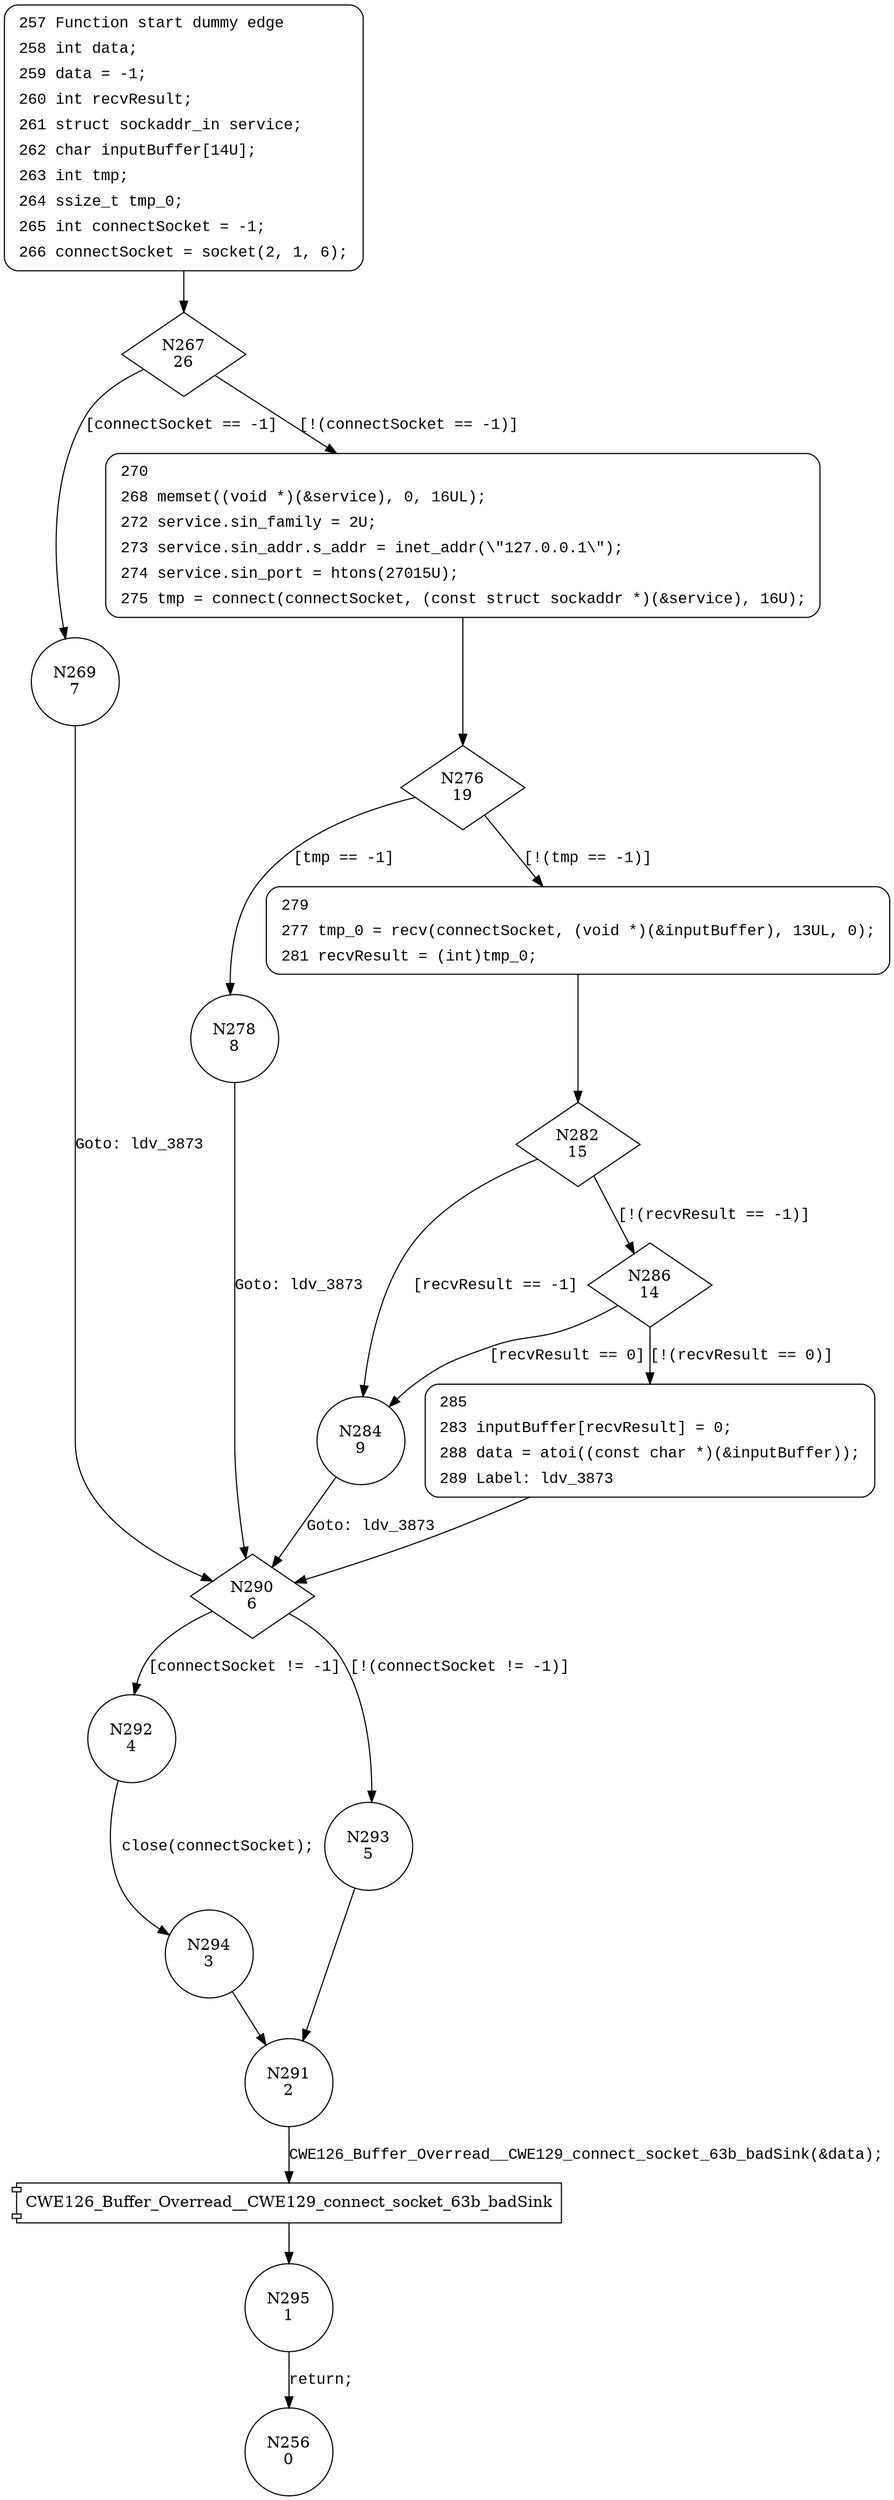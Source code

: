 digraph CWE126_Buffer_Overread__CWE129_connect_socket_63_bad {
267 [shape="diamond" label="N267\n26"]
269 [shape="circle" label="N269\n7"]
270 [shape="circle" label="N270\n25"]
276 [shape="diamond" label="N276\n19"]
278 [shape="circle" label="N278\n8"]
279 [shape="circle" label="N279\n18"]
282 [shape="diamond" label="N282\n15"]
284 [shape="circle" label="N284\n9"]
286 [shape="diamond" label="N286\n14"]
285 [shape="circle" label="N285\n13"]
290 [shape="diamond" label="N290\n6"]
292 [shape="circle" label="N292\n4"]
293 [shape="circle" label="N293\n5"]
291 [shape="circle" label="N291\n2"]
295 [shape="circle" label="N295\n1"]
294 [shape="circle" label="N294\n3"]
256 [shape="circle" label="N256\n0"]
257 [style="filled,bold" penwidth="1" fillcolor="white" fontname="Courier New" shape="Mrecord" label=<<table border="0" cellborder="0" cellpadding="3" bgcolor="white"><tr><td align="right">257</td><td align="left">Function start dummy edge</td></tr><tr><td align="right">258</td><td align="left">int data;</td></tr><tr><td align="right">259</td><td align="left">data = -1;</td></tr><tr><td align="right">260</td><td align="left">int recvResult;</td></tr><tr><td align="right">261</td><td align="left">struct sockaddr_in service;</td></tr><tr><td align="right">262</td><td align="left">char inputBuffer[14U];</td></tr><tr><td align="right">263</td><td align="left">int tmp;</td></tr><tr><td align="right">264</td><td align="left">ssize_t tmp_0;</td></tr><tr><td align="right">265</td><td align="left">int connectSocket = -1;</td></tr><tr><td align="right">266</td><td align="left">connectSocket = socket(2, 1, 6);</td></tr></table>>]
257 -> 267[label=""]
270 [style="filled,bold" penwidth="1" fillcolor="white" fontname="Courier New" shape="Mrecord" label=<<table border="0" cellborder="0" cellpadding="3" bgcolor="white"><tr><td align="right">270</td><td align="left"></td></tr><tr><td align="right">268</td><td align="left">memset((void *)(&amp;service), 0, 16UL);</td></tr><tr><td align="right">272</td><td align="left">service.sin_family = 2U;</td></tr><tr><td align="right">273</td><td align="left">service.sin_addr.s_addr = inet_addr(\&quot;127.0.0.1\&quot;);</td></tr><tr><td align="right">274</td><td align="left">service.sin_port = htons(27015U);</td></tr><tr><td align="right">275</td><td align="left">tmp = connect(connectSocket, (const struct sockaddr *)(&amp;service), 16U);</td></tr></table>>]
270 -> 276[label=""]
279 [style="filled,bold" penwidth="1" fillcolor="white" fontname="Courier New" shape="Mrecord" label=<<table border="0" cellborder="0" cellpadding="3" bgcolor="white"><tr><td align="right">279</td><td align="left"></td></tr><tr><td align="right">277</td><td align="left">tmp_0 = recv(connectSocket, (void *)(&amp;inputBuffer), 13UL, 0);</td></tr><tr><td align="right">281</td><td align="left">recvResult = (int)tmp_0;</td></tr></table>>]
279 -> 282[label=""]
285 [style="filled,bold" penwidth="1" fillcolor="white" fontname="Courier New" shape="Mrecord" label=<<table border="0" cellborder="0" cellpadding="3" bgcolor="white"><tr><td align="right">285</td><td align="left"></td></tr><tr><td align="right">283</td><td align="left">inputBuffer[recvResult] = 0;</td></tr><tr><td align="right">288</td><td align="left">data = atoi((const char *)(&amp;inputBuffer));</td></tr><tr><td align="right">289</td><td align="left">Label: ldv_3873</td></tr></table>>]
285 -> 290[label=""]
267 -> 269 [label="[connectSocket == -1]" fontname="Courier New"]
267 -> 270 [label="[!(connectSocket == -1)]" fontname="Courier New"]
276 -> 278 [label="[tmp == -1]" fontname="Courier New"]
276 -> 279 [label="[!(tmp == -1)]" fontname="Courier New"]
282 -> 284 [label="[recvResult == -1]" fontname="Courier New"]
282 -> 286 [label="[!(recvResult == -1)]" fontname="Courier New"]
286 -> 284 [label="[recvResult == 0]" fontname="Courier New"]
286 -> 285 [label="[!(recvResult == 0)]" fontname="Courier New"]
290 -> 292 [label="[connectSocket != -1]" fontname="Courier New"]
290 -> 293 [label="[!(connectSocket != -1)]" fontname="Courier New"]
100010 [shape="component" label="CWE126_Buffer_Overread__CWE129_connect_socket_63b_badSink"]
291 -> 100010 [label="CWE126_Buffer_Overread__CWE129_connect_socket_63b_badSink(&data);" fontname="Courier New"]
100010 -> 295 [label="" fontname="Courier New"]
292 -> 294 [label="close(connectSocket);" fontname="Courier New"]
284 -> 290 [label="Goto: ldv_3873" fontname="Courier New"]
269 -> 290 [label="Goto: ldv_3873" fontname="Courier New"]
293 -> 291 [label="" fontname="Courier New"]
295 -> 256 [label="return;" fontname="Courier New"]
294 -> 291 [label="" fontname="Courier New"]
278 -> 290 [label="Goto: ldv_3873" fontname="Courier New"]
}
